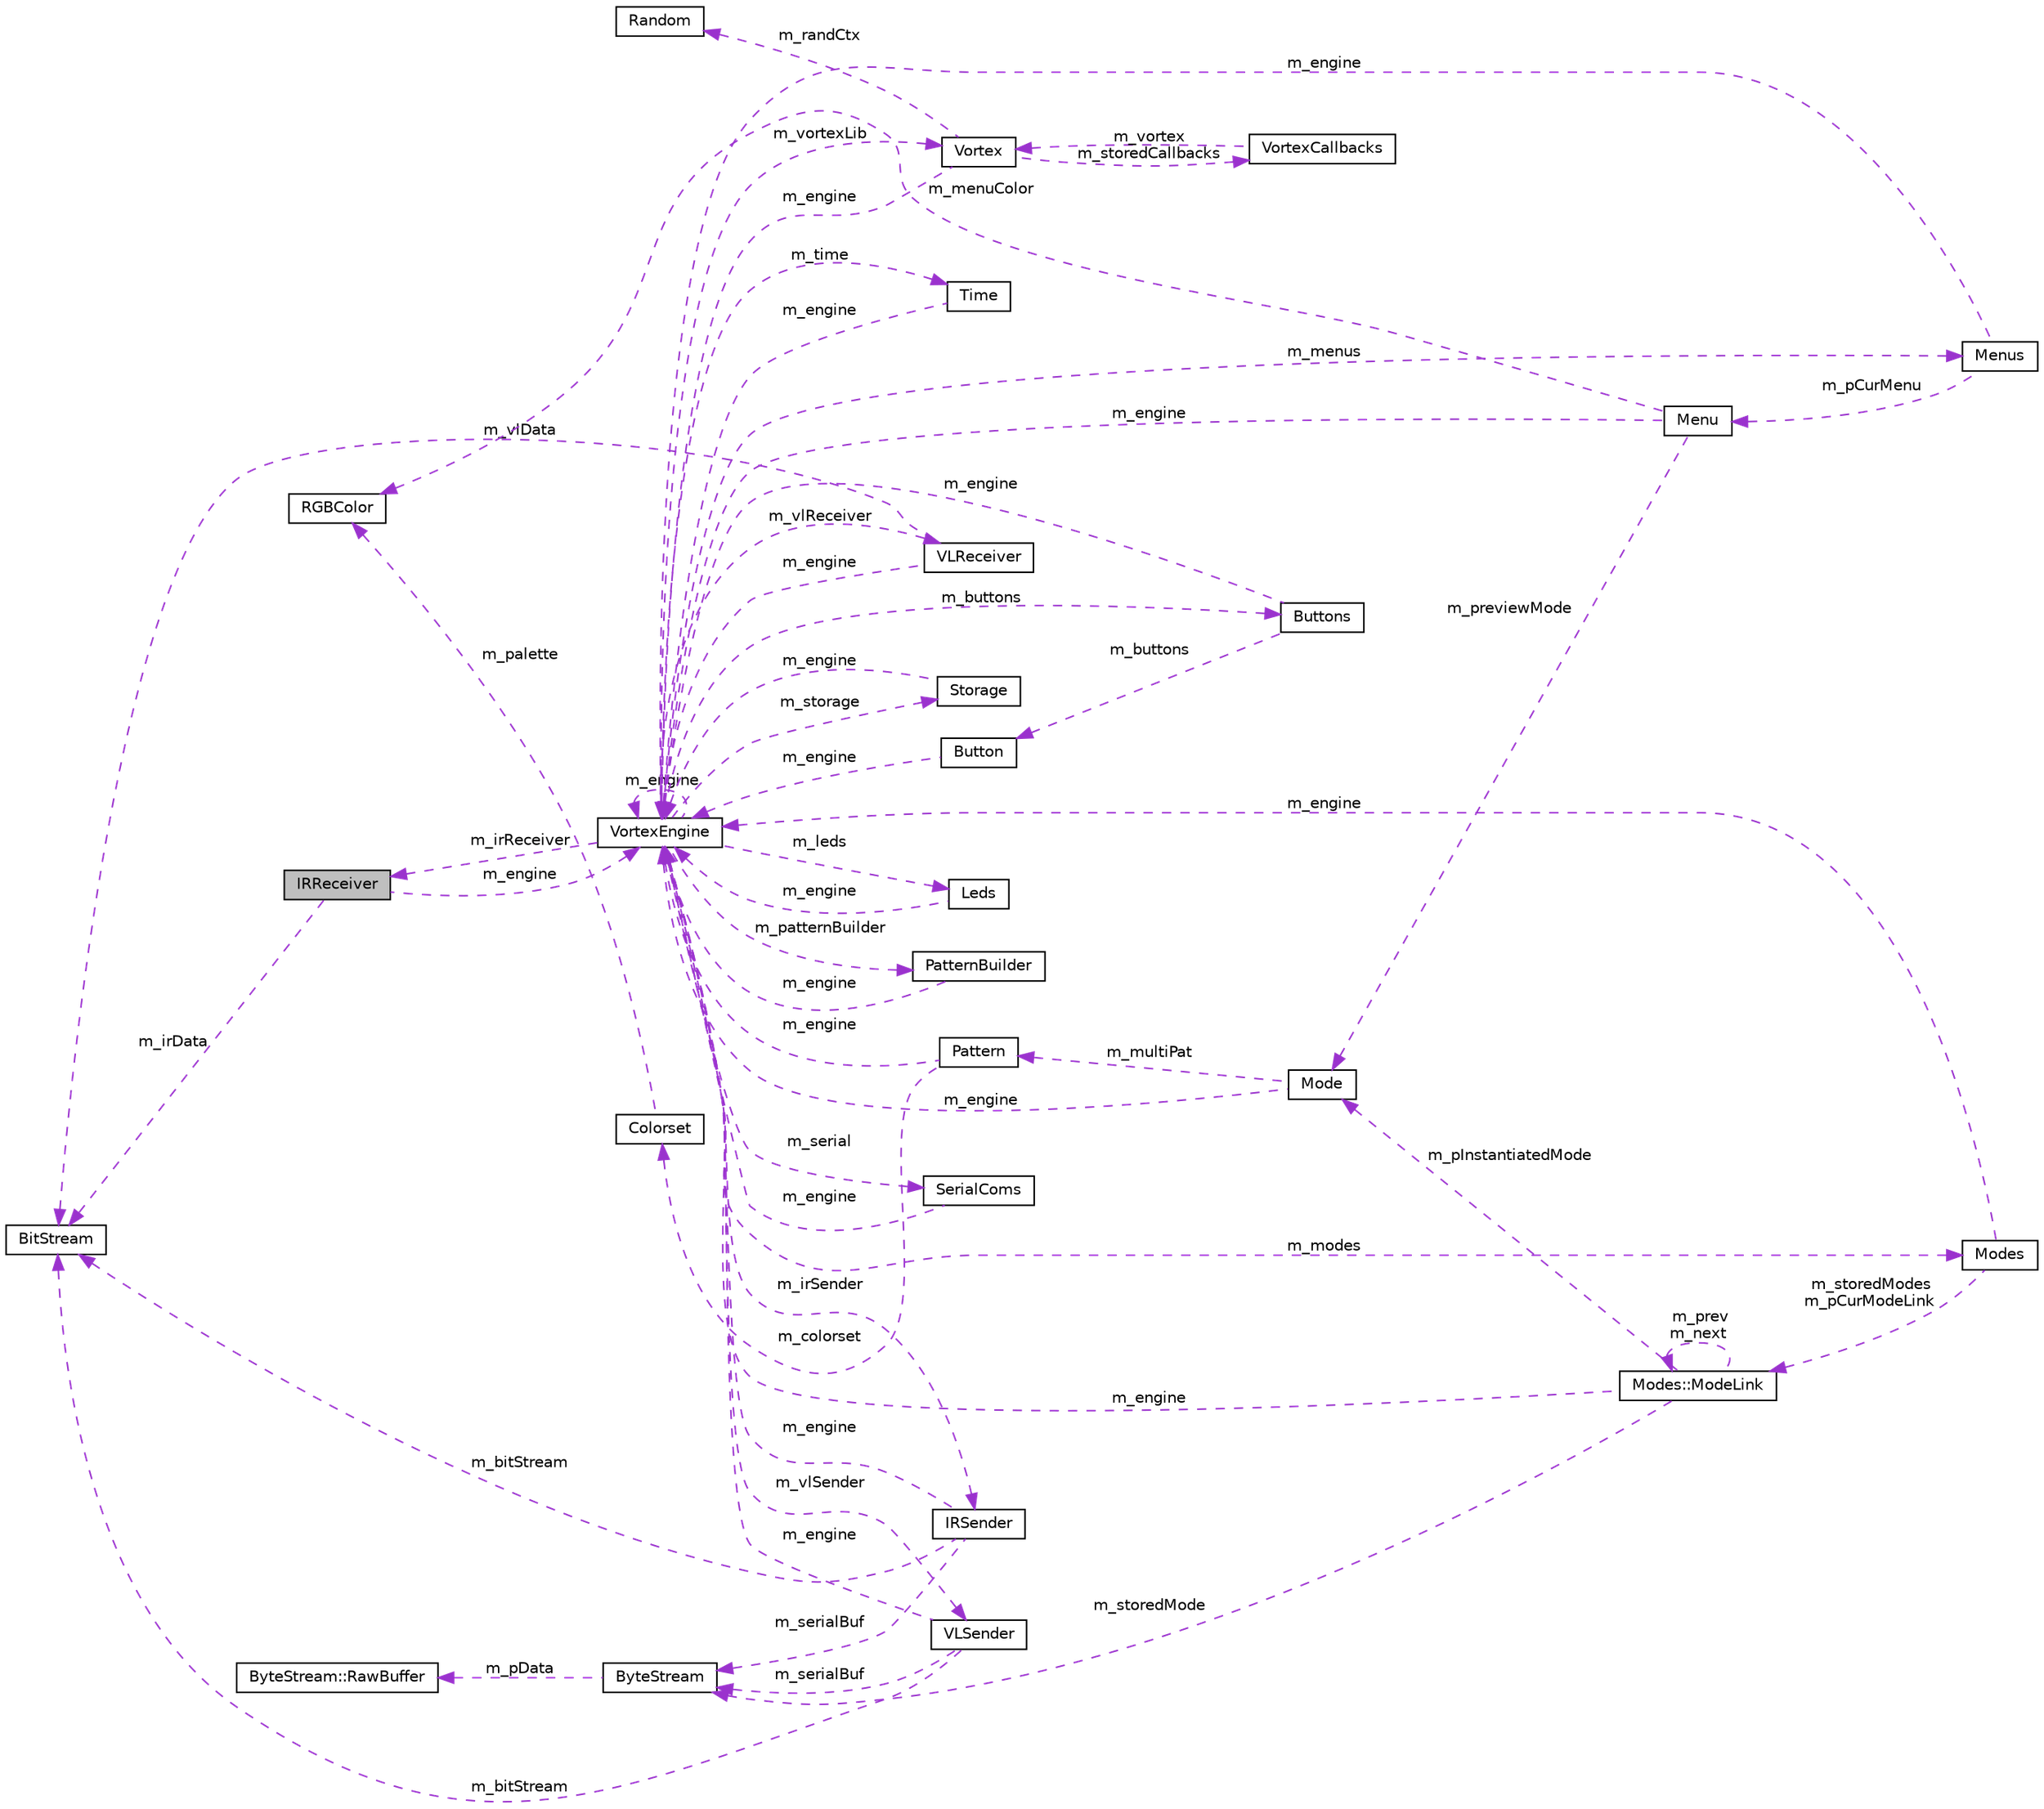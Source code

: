 digraph "IRReceiver"
{
 // INTERACTIVE_SVG=YES
 // LATEX_PDF_SIZE
  bgcolor="transparent";
  edge [fontname="Helvetica",fontsize="10",labelfontname="Helvetica",labelfontsize="10"];
  node [fontname="Helvetica",fontsize="10",shape=record];
  rankdir="LR";
  Node1 [label="IRReceiver",height=0.2,width=0.4,color="black", fillcolor="grey75", style="filled", fontcolor="black",tooltip=" "];
  Node2 -> Node1 [dir="back",color="darkorchid3",fontsize="10",style="dashed",label=" m_engine" ,fontname="Helvetica"];
  Node2 [label="VortexEngine",height=0.2,width=0.4,color="black",URL="$classVortexEngine.html",tooltip=" "];
  Node3 -> Node2 [dir="back",color="darkorchid3",fontsize="10",style="dashed",label=" m_vlReceiver" ,fontname="Helvetica"];
  Node3 [label="VLReceiver",height=0.2,width=0.4,color="black",URL="$classVLReceiver.html",tooltip=" "];
  Node2 -> Node3 [dir="back",color="darkorchid3",fontsize="10",style="dashed",label=" m_engine" ,fontname="Helvetica"];
  Node4 -> Node3 [dir="back",color="darkorchid3",fontsize="10",style="dashed",label=" m_vlData" ,fontname="Helvetica"];
  Node4 [label="BitStream",height=0.2,width=0.4,color="black",URL="$classBitStream.html",tooltip=" "];
  Node5 -> Node2 [dir="back",color="darkorchid3",fontsize="10",style="dashed",label=" m_storage" ,fontname="Helvetica"];
  Node5 [label="Storage",height=0.2,width=0.4,color="black",URL="$classStorage.html",tooltip=" "];
  Node2 -> Node5 [dir="back",color="darkorchid3",fontsize="10",style="dashed",label=" m_engine" ,fontname="Helvetica"];
  Node6 -> Node2 [dir="back",color="darkorchid3",fontsize="10",style="dashed",label=" m_irSender" ,fontname="Helvetica"];
  Node6 [label="IRSender",height=0.2,width=0.4,color="black",URL="$classIRSender.html",tooltip=" "];
  Node2 -> Node6 [dir="back",color="darkorchid3",fontsize="10",style="dashed",label=" m_engine" ,fontname="Helvetica"];
  Node4 -> Node6 [dir="back",color="darkorchid3",fontsize="10",style="dashed",label=" m_bitStream" ,fontname="Helvetica"];
  Node7 -> Node6 [dir="back",color="darkorchid3",fontsize="10",style="dashed",label=" m_serialBuf" ,fontname="Helvetica"];
  Node7 [label="ByteStream",height=0.2,width=0.4,color="black",URL="$classByteStream.html",tooltip=" "];
  Node8 -> Node7 [dir="back",color="darkorchid3",fontsize="10",style="dashed",label=" m_pData" ,fontname="Helvetica"];
  Node8 [label="ByteStream::RawBuffer",height=0.2,width=0.4,color="black",URL="$structByteStream_1_1RawBuffer.html",tooltip=" "];
  Node2 -> Node2 [dir="back",color="darkorchid3",fontsize="10",style="dashed",label=" m_engine" ,fontname="Helvetica"];
  Node9 -> Node2 [dir="back",color="darkorchid3",fontsize="10",style="dashed",label=" m_buttons" ,fontname="Helvetica"];
  Node9 [label="Buttons",height=0.2,width=0.4,color="black",URL="$classButtons.html",tooltip=" "];
  Node2 -> Node9 [dir="back",color="darkorchid3",fontsize="10",style="dashed",label=" m_engine" ,fontname="Helvetica"];
  Node10 -> Node9 [dir="back",color="darkorchid3",fontsize="10",style="dashed",label=" m_buttons" ,fontname="Helvetica"];
  Node10 [label="Button",height=0.2,width=0.4,color="black",URL="$classButton.html",tooltip=" "];
  Node2 -> Node10 [dir="back",color="darkorchid3",fontsize="10",style="dashed",label=" m_engine" ,fontname="Helvetica"];
  Node11 -> Node2 [dir="back",color="darkorchid3",fontsize="10",style="dashed",label=" m_leds" ,fontname="Helvetica"];
  Node11 [label="Leds",height=0.2,width=0.4,color="black",URL="$classLeds.html",tooltip=" "];
  Node2 -> Node11 [dir="back",color="darkorchid3",fontsize="10",style="dashed",label=" m_engine" ,fontname="Helvetica"];
  Node12 -> Node2 [dir="back",color="darkorchid3",fontsize="10",style="dashed",label=" m_patternBuilder" ,fontname="Helvetica"];
  Node12 [label="PatternBuilder",height=0.2,width=0.4,color="black",URL="$classPatternBuilder.html",tooltip=" "];
  Node2 -> Node12 [dir="back",color="darkorchid3",fontsize="10",style="dashed",label=" m_engine" ,fontname="Helvetica"];
  Node13 -> Node2 [dir="back",color="darkorchid3",fontsize="10",style="dashed",label=" m_vlSender" ,fontname="Helvetica"];
  Node13 [label="VLSender",height=0.2,width=0.4,color="black",URL="$classVLSender.html",tooltip=" "];
  Node2 -> Node13 [dir="back",color="darkorchid3",fontsize="10",style="dashed",label=" m_engine" ,fontname="Helvetica"];
  Node4 -> Node13 [dir="back",color="darkorchid3",fontsize="10",style="dashed",label=" m_bitStream" ,fontname="Helvetica"];
  Node7 -> Node13 [dir="back",color="darkorchid3",fontsize="10",style="dashed",label=" m_serialBuf" ,fontname="Helvetica"];
  Node14 -> Node2 [dir="back",color="darkorchid3",fontsize="10",style="dashed",label=" m_modes" ,fontname="Helvetica"];
  Node14 [label="Modes",height=0.2,width=0.4,color="black",URL="$classModes.html",tooltip=" "];
  Node2 -> Node14 [dir="back",color="darkorchid3",fontsize="10",style="dashed",label=" m_engine" ,fontname="Helvetica"];
  Node15 -> Node14 [dir="back",color="darkorchid3",fontsize="10",style="dashed",label=" m_storedModes\nm_pCurModeLink" ,fontname="Helvetica"];
  Node15 [label="Modes::ModeLink",height=0.2,width=0.4,color="black",URL="$classModes_1_1ModeLink.html",tooltip=" "];
  Node16 -> Node15 [dir="back",color="darkorchid3",fontsize="10",style="dashed",label=" m_pInstantiatedMode" ,fontname="Helvetica"];
  Node16 [label="Mode",height=0.2,width=0.4,color="black",URL="$classMode.html",tooltip=" "];
  Node2 -> Node16 [dir="back",color="darkorchid3",fontsize="10",style="dashed",label=" m_engine" ,fontname="Helvetica"];
  Node17 -> Node16 [dir="back",color="darkorchid3",fontsize="10",style="dashed",label=" m_multiPat" ,fontname="Helvetica"];
  Node17 [label="Pattern",height=0.2,width=0.4,color="black",URL="$classPattern.html",tooltip=" "];
  Node2 -> Node17 [dir="back",color="darkorchid3",fontsize="10",style="dashed",label=" m_engine" ,fontname="Helvetica"];
  Node18 -> Node17 [dir="back",color="darkorchid3",fontsize="10",style="dashed",label=" m_colorset" ,fontname="Helvetica"];
  Node18 [label="Colorset",height=0.2,width=0.4,color="black",URL="$classColorset.html",tooltip=" "];
  Node19 -> Node18 [dir="back",color="darkorchid3",fontsize="10",style="dashed",label=" m_palette" ,fontname="Helvetica"];
  Node19 [label="RGBColor",height=0.2,width=0.4,color="black",URL="$classRGBColor.html",tooltip=" "];
  Node2 -> Node15 [dir="back",color="darkorchid3",fontsize="10",style="dashed",label=" m_engine" ,fontname="Helvetica"];
  Node7 -> Node15 [dir="back",color="darkorchid3",fontsize="10",style="dashed",label=" m_storedMode" ,fontname="Helvetica"];
  Node15 -> Node15 [dir="back",color="darkorchid3",fontsize="10",style="dashed",label=" m_prev\nm_next" ,fontname="Helvetica"];
  Node20 -> Node2 [dir="back",color="darkorchid3",fontsize="10",style="dashed",label=" m_serial" ,fontname="Helvetica"];
  Node20 [label="SerialComs",height=0.2,width=0.4,color="black",URL="$classSerialComs.html",tooltip=" "];
  Node2 -> Node20 [dir="back",color="darkorchid3",fontsize="10",style="dashed",label=" m_engine" ,fontname="Helvetica"];
  Node21 -> Node2 [dir="back",color="darkorchid3",fontsize="10",style="dashed",label=" m_vortexLib" ,fontname="Helvetica"];
  Node21 [label="Vortex",height=0.2,width=0.4,color="black",URL="$classVortex.html",tooltip=" "];
  Node22 -> Node21 [dir="back",color="darkorchid3",fontsize="10",style="dashed",label=" m_randCtx" ,fontname="Helvetica"];
  Node22 [label="Random",height=0.2,width=0.4,color="black",URL="$classRandom.html",tooltip=" "];
  Node2 -> Node21 [dir="back",color="darkorchid3",fontsize="10",style="dashed",label=" m_engine" ,fontname="Helvetica"];
  Node23 -> Node21 [dir="back",color="darkorchid3",fontsize="10",style="dashed",label=" m_storedCallbacks" ,fontname="Helvetica"];
  Node23 [label="VortexCallbacks",height=0.2,width=0.4,color="black",URL="$classVortexCallbacks.html",tooltip=" "];
  Node21 -> Node23 [dir="back",color="darkorchid3",fontsize="10",style="dashed",label=" m_vortex" ,fontname="Helvetica"];
  Node1 -> Node2 [dir="back",color="darkorchid3",fontsize="10",style="dashed",label=" m_irReceiver" ,fontname="Helvetica"];
  Node24 -> Node2 [dir="back",color="darkorchid3",fontsize="10",style="dashed",label=" m_time" ,fontname="Helvetica"];
  Node24 [label="Time",height=0.2,width=0.4,color="black",URL="$classTime.html",tooltip=" "];
  Node2 -> Node24 [dir="back",color="darkorchid3",fontsize="10",style="dashed",label=" m_engine" ,fontname="Helvetica"];
  Node25 -> Node2 [dir="back",color="darkorchid3",fontsize="10",style="dashed",label=" m_menus" ,fontname="Helvetica"];
  Node25 [label="Menus",height=0.2,width=0.4,color="black",URL="$classMenus.html",tooltip=" "];
  Node2 -> Node25 [dir="back",color="darkorchid3",fontsize="10",style="dashed",label=" m_engine" ,fontname="Helvetica"];
  Node26 -> Node25 [dir="back",color="darkorchid3",fontsize="10",style="dashed",label=" m_pCurMenu" ,fontname="Helvetica"];
  Node26 [label="Menu",height=0.2,width=0.4,color="black",URL="$classMenu.html",tooltip=" "];
  Node16 -> Node26 [dir="back",color="darkorchid3",fontsize="10",style="dashed",label=" m_previewMode" ,fontname="Helvetica"];
  Node19 -> Node26 [dir="back",color="darkorchid3",fontsize="10",style="dashed",label=" m_menuColor" ,fontname="Helvetica"];
  Node2 -> Node26 [dir="back",color="darkorchid3",fontsize="10",style="dashed",label=" m_engine" ,fontname="Helvetica"];
  Node4 -> Node1 [dir="back",color="darkorchid3",fontsize="10",style="dashed",label=" m_irData" ,fontname="Helvetica"];
}
